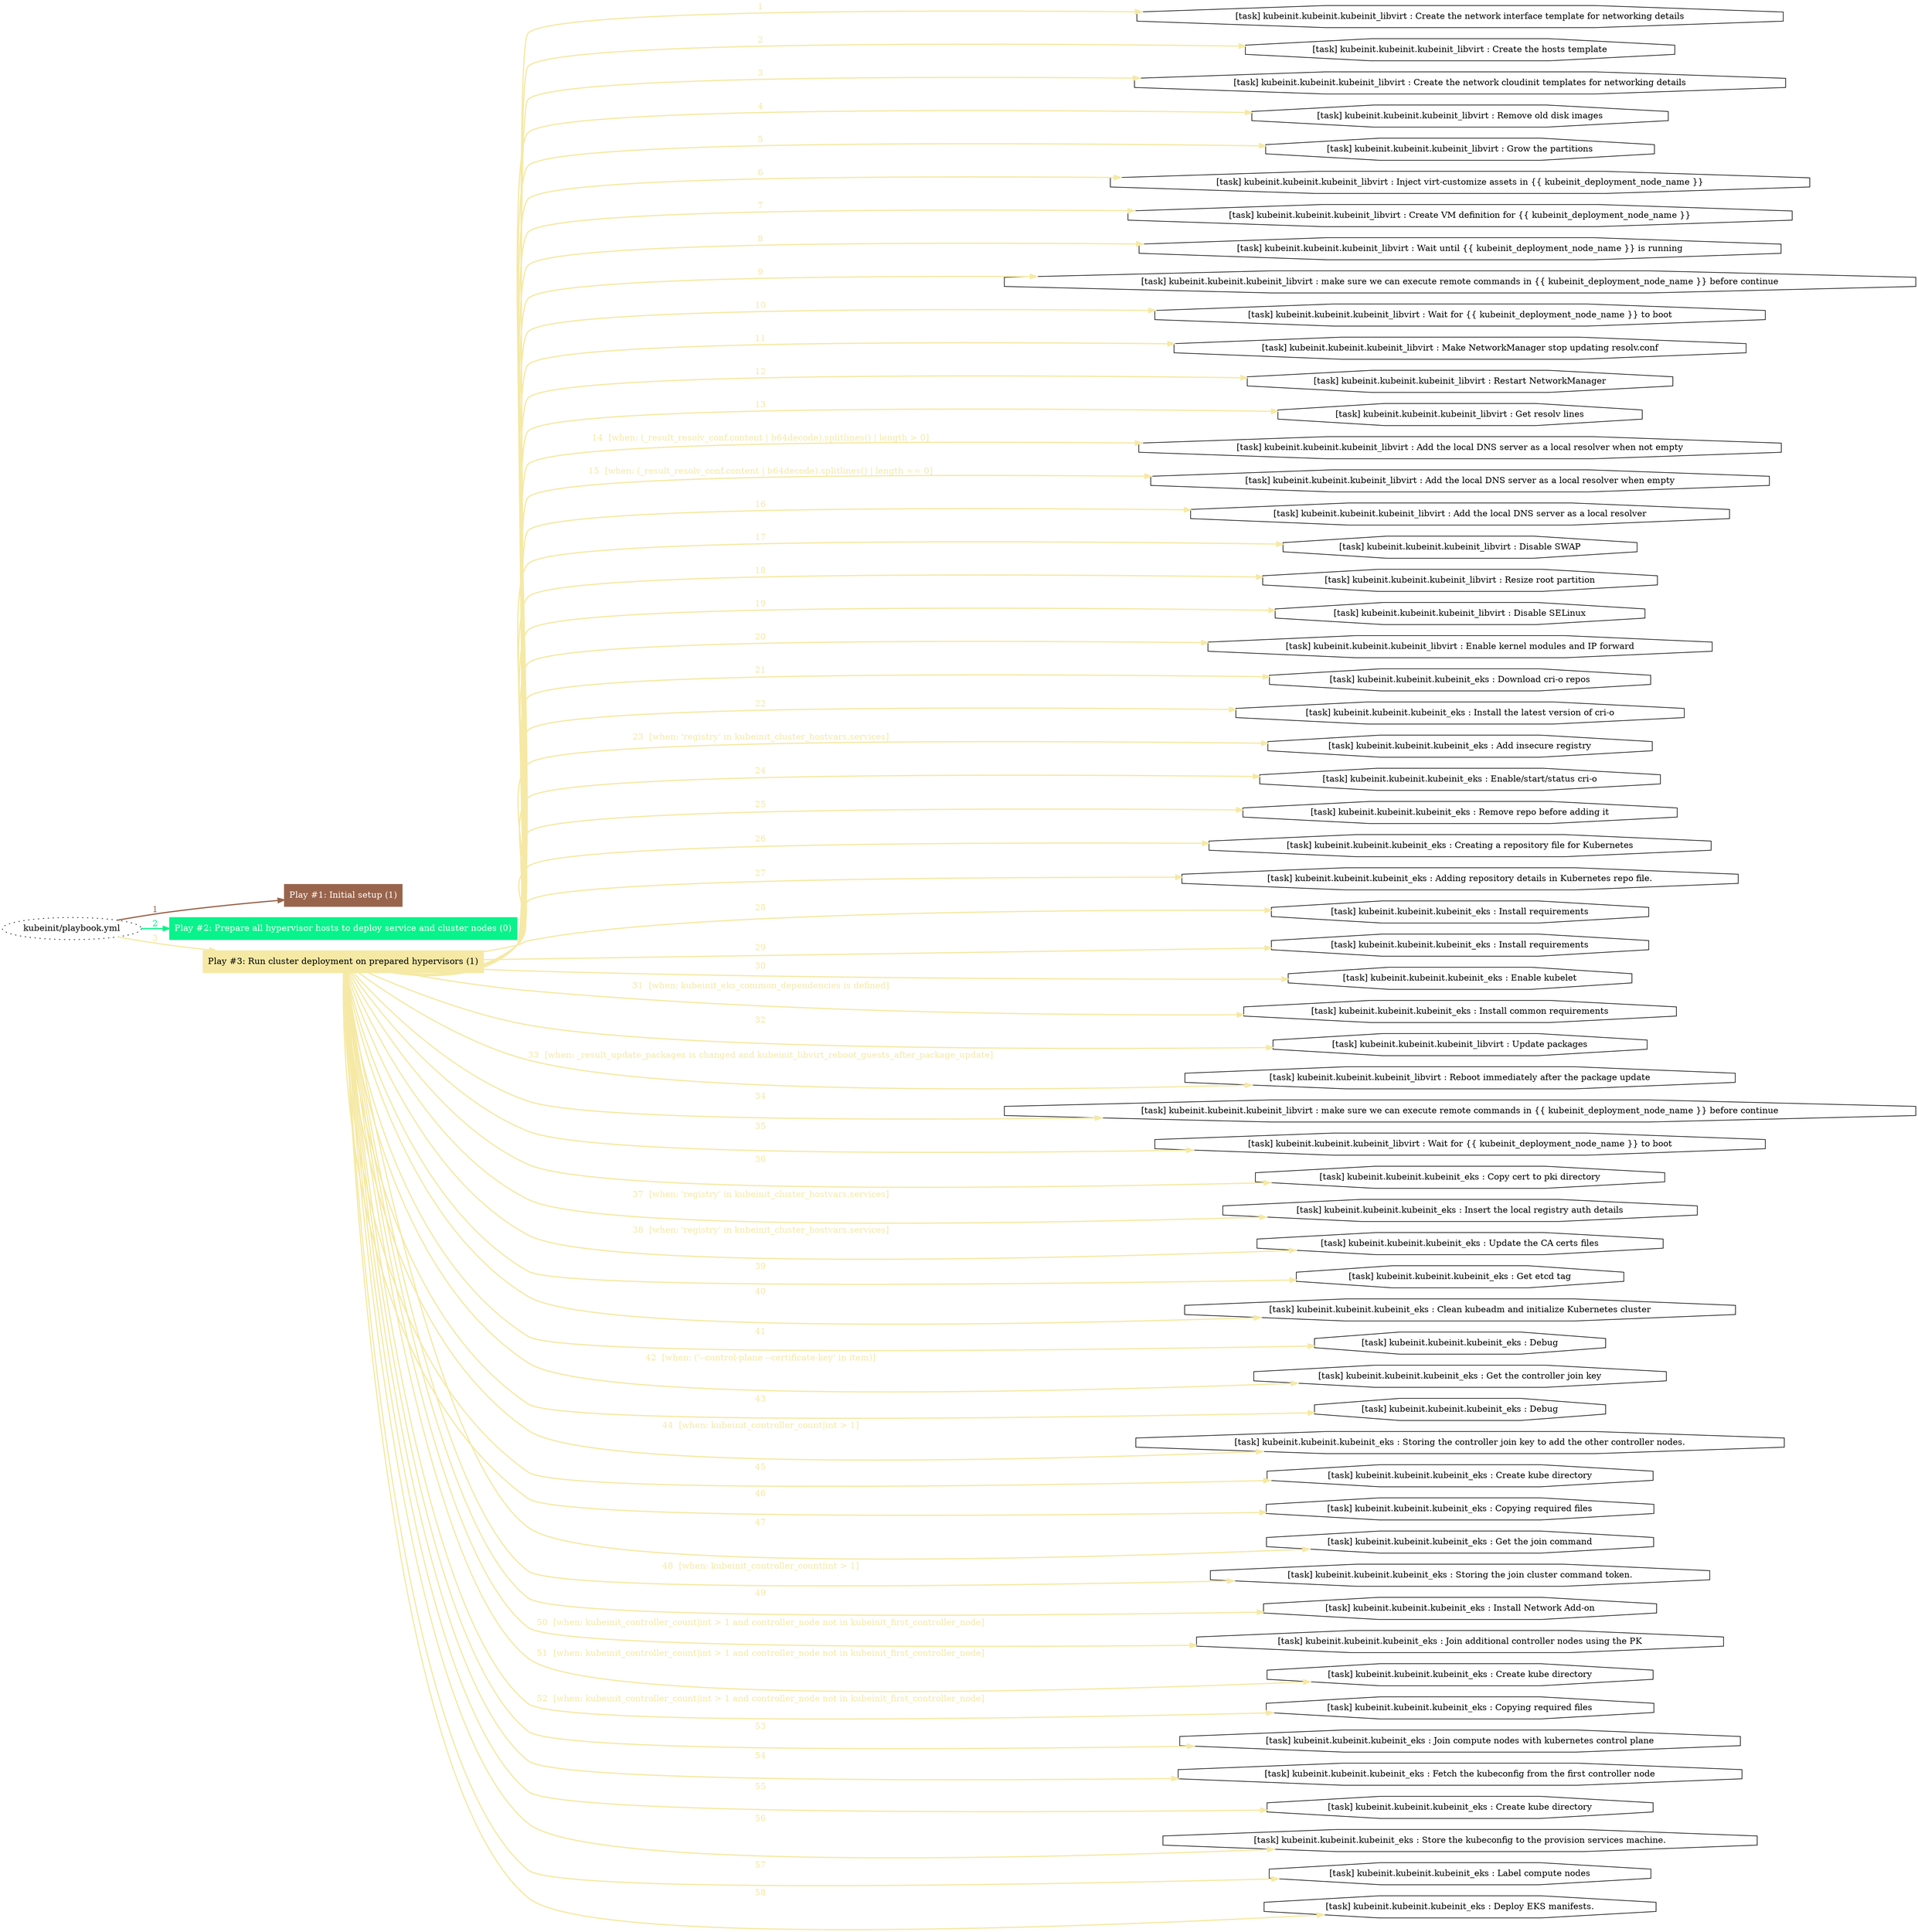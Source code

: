 digraph "kubeinit/playbook.yml "{
	graph [concentrate=true ordering=in rankdir=LR ratio=fill]
	edge [esep=5 sep=10]
	"kubeinit/playbook.yml" [id=root_node style=dotted]
	subgraph "Play #1: Initial setup (1) "{
		"Play #1: Initial setup (1)" [color="#99644c" fontcolor="#ffffff" id="play_1b2d0c10-495b-4fdb-97fd-6c26bc3b7d15" shape=box style=filled tooltip=localhost]
		"kubeinit/playbook.yml" -> "Play #1: Initial setup (1)" [label=1 color="#99644c" fontcolor="#99644c" id="edge_28f0ed8e-e67b-42d0-a609-b18fd56f5d21" style=bold]
	}
	subgraph "Play #2: Prepare all hypervisor hosts to deploy service and cluster nodes (0) "{
		"Play #2: Prepare all hypervisor hosts to deploy service and cluster nodes (0)" [color="#08f38b" fontcolor="#ffffff" id="play_2dd6cf3c-9c1d-4b2d-859c-c8bc2a048b7f" shape=box style=filled tooltip=""]
		"kubeinit/playbook.yml" -> "Play #2: Prepare all hypervisor hosts to deploy service and cluster nodes (0)" [label=2 color="#08f38b" fontcolor="#08f38b" id="edge_6b4971ea-4241-4ee2-855b-c97bf139f7a7" style=bold]
	}
	subgraph "Play #3: Run cluster deployment on prepared hypervisors (1) "{
		"Play #3: Run cluster deployment on prepared hypervisors (1)" [color="#f5e9a5" fontcolor="#000000" id="play_98d608bd-c5a7-4ff4-975c-7184a8bc7852" shape=box style=filled tooltip=localhost]
		"kubeinit/playbook.yml" -> "Play #3: Run cluster deployment on prepared hypervisors (1)" [label=3 color="#f5e9a5" fontcolor="#f5e9a5" id="edge_ab5f919b-9a98-46ec-9e75-b9800843b54d" style=bold]
		"task_c7fe1e6f-8ee0-4917-a9f6-2e97b1a85931" [label="[task] kubeinit.kubeinit.kubeinit_libvirt : Create the network interface template for networking details" id="task_c7fe1e6f-8ee0-4917-a9f6-2e97b1a85931" shape=octagon tooltip="[task] kubeinit.kubeinit.kubeinit_libvirt : Create the network interface template for networking details"]
		"Play #3: Run cluster deployment on prepared hypervisors (1)" -> "task_c7fe1e6f-8ee0-4917-a9f6-2e97b1a85931" [label=1 color="#f5e9a5" fontcolor="#f5e9a5" id="edge_033cd2ad-d0e0-4ff1-b6eb-511a5c3957ce" style=bold]
		"task_7a4c31ea-799b-4f66-9f42-c1e68bea3826" [label="[task] kubeinit.kubeinit.kubeinit_libvirt : Create the hosts template" id="task_7a4c31ea-799b-4f66-9f42-c1e68bea3826" shape=octagon tooltip="[task] kubeinit.kubeinit.kubeinit_libvirt : Create the hosts template"]
		"Play #3: Run cluster deployment on prepared hypervisors (1)" -> "task_7a4c31ea-799b-4f66-9f42-c1e68bea3826" [label=2 color="#f5e9a5" fontcolor="#f5e9a5" id="edge_b64a63ad-b811-4002-b34a-06896378215d" style=bold]
		"task_6384e40e-b689-44b5-8401-a847399a4b40" [label="[task] kubeinit.kubeinit.kubeinit_libvirt : Create the network cloudinit templates for networking details" id="task_6384e40e-b689-44b5-8401-a847399a4b40" shape=octagon tooltip="[task] kubeinit.kubeinit.kubeinit_libvirt : Create the network cloudinit templates for networking details"]
		"Play #3: Run cluster deployment on prepared hypervisors (1)" -> "task_6384e40e-b689-44b5-8401-a847399a4b40" [label=3 color="#f5e9a5" fontcolor="#f5e9a5" id="edge_48172b44-6ce6-4e5c-9160-f3e402be1635" style=bold]
		"task_b30a12e6-be66-4baa-ac1e-47c5f3a88f70" [label="[task] kubeinit.kubeinit.kubeinit_libvirt : Remove old disk images" id="task_b30a12e6-be66-4baa-ac1e-47c5f3a88f70" shape=octagon tooltip="[task] kubeinit.kubeinit.kubeinit_libvirt : Remove old disk images"]
		"Play #3: Run cluster deployment on prepared hypervisors (1)" -> "task_b30a12e6-be66-4baa-ac1e-47c5f3a88f70" [label=4 color="#f5e9a5" fontcolor="#f5e9a5" id="edge_3d14ea82-478a-4be1-901e-68d4277f5d31" style=bold]
		"task_ebcb69f5-ede1-46bc-8473-13f164089dc3" [label="[task] kubeinit.kubeinit.kubeinit_libvirt : Grow the partitions" id="task_ebcb69f5-ede1-46bc-8473-13f164089dc3" shape=octagon tooltip="[task] kubeinit.kubeinit.kubeinit_libvirt : Grow the partitions"]
		"Play #3: Run cluster deployment on prepared hypervisors (1)" -> "task_ebcb69f5-ede1-46bc-8473-13f164089dc3" [label=5 color="#f5e9a5" fontcolor="#f5e9a5" id="edge_b7b8104f-992d-44ec-bbaf-f14a3397a94b" style=bold]
		"task_79a8c9c1-b2b3-4189-b015-6106862c4e9c" [label="[task] kubeinit.kubeinit.kubeinit_libvirt : Inject virt-customize assets in {{ kubeinit_deployment_node_name }}" id="task_79a8c9c1-b2b3-4189-b015-6106862c4e9c" shape=octagon tooltip="[task] kubeinit.kubeinit.kubeinit_libvirt : Inject virt-customize assets in {{ kubeinit_deployment_node_name }}"]
		"Play #3: Run cluster deployment on prepared hypervisors (1)" -> "task_79a8c9c1-b2b3-4189-b015-6106862c4e9c" [label=6 color="#f5e9a5" fontcolor="#f5e9a5" id="edge_19f88f72-4b78-457d-893b-d72a75ab7d05" style=bold]
		"task_07fb3725-2b75-4683-b69d-a4d11d61c17a" [label="[task] kubeinit.kubeinit.kubeinit_libvirt : Create VM definition for {{ kubeinit_deployment_node_name }}" id="task_07fb3725-2b75-4683-b69d-a4d11d61c17a" shape=octagon tooltip="[task] kubeinit.kubeinit.kubeinit_libvirt : Create VM definition for {{ kubeinit_deployment_node_name }}"]
		"Play #3: Run cluster deployment on prepared hypervisors (1)" -> "task_07fb3725-2b75-4683-b69d-a4d11d61c17a" [label=7 color="#f5e9a5" fontcolor="#f5e9a5" id="edge_e81d8e89-973a-4aaf-8d77-6b2527b9a5a5" style=bold]
		"task_1eb1d495-6178-4e7e-8dfc-15e63d85ae32" [label="[task] kubeinit.kubeinit.kubeinit_libvirt : Wait until {{ kubeinit_deployment_node_name }} is running" id="task_1eb1d495-6178-4e7e-8dfc-15e63d85ae32" shape=octagon tooltip="[task] kubeinit.kubeinit.kubeinit_libvirt : Wait until {{ kubeinit_deployment_node_name }} is running"]
		"Play #3: Run cluster deployment on prepared hypervisors (1)" -> "task_1eb1d495-6178-4e7e-8dfc-15e63d85ae32" [label=8 color="#f5e9a5" fontcolor="#f5e9a5" id="edge_43dc1af1-fb89-404c-8c3d-680900465466" style=bold]
		"task_ace5de44-63f9-49b3-9d95-ad2e4918e2b9" [label="[task] kubeinit.kubeinit.kubeinit_libvirt : make sure we can execute remote commands in {{ kubeinit_deployment_node_name }} before continue" id="task_ace5de44-63f9-49b3-9d95-ad2e4918e2b9" shape=octagon tooltip="[task] kubeinit.kubeinit.kubeinit_libvirt : make sure we can execute remote commands in {{ kubeinit_deployment_node_name }} before continue"]
		"Play #3: Run cluster deployment on prepared hypervisors (1)" -> "task_ace5de44-63f9-49b3-9d95-ad2e4918e2b9" [label=9 color="#f5e9a5" fontcolor="#f5e9a5" id="edge_5028bffe-a7f5-45ac-be30-779556ad800d" style=bold]
		"task_e20da264-990d-48f8-a643-bd2152025224" [label="[task] kubeinit.kubeinit.kubeinit_libvirt : Wait for {{ kubeinit_deployment_node_name }} to boot" id="task_e20da264-990d-48f8-a643-bd2152025224" shape=octagon tooltip="[task] kubeinit.kubeinit.kubeinit_libvirt : Wait for {{ kubeinit_deployment_node_name }} to boot"]
		"Play #3: Run cluster deployment on prepared hypervisors (1)" -> "task_e20da264-990d-48f8-a643-bd2152025224" [label=10 color="#f5e9a5" fontcolor="#f5e9a5" id="edge_0c1a7c70-5d30-4867-a121-5e2284be2dfb" style=bold]
		"task_99ef5277-34ab-42d8-bd97-551593657a18" [label="[task] kubeinit.kubeinit.kubeinit_libvirt : Make NetworkManager stop updating resolv.conf" id="task_99ef5277-34ab-42d8-bd97-551593657a18" shape=octagon tooltip="[task] kubeinit.kubeinit.kubeinit_libvirt : Make NetworkManager stop updating resolv.conf"]
		"Play #3: Run cluster deployment on prepared hypervisors (1)" -> "task_99ef5277-34ab-42d8-bd97-551593657a18" [label=11 color="#f5e9a5" fontcolor="#f5e9a5" id="edge_d15b68d4-76bd-4d59-97e3-31a5480de3f6" style=bold]
		"task_282819ee-e6a1-43a4-bf07-45367d9653f6" [label="[task] kubeinit.kubeinit.kubeinit_libvirt : Restart NetworkManager" id="task_282819ee-e6a1-43a4-bf07-45367d9653f6" shape=octagon tooltip="[task] kubeinit.kubeinit.kubeinit_libvirt : Restart NetworkManager"]
		"Play #3: Run cluster deployment on prepared hypervisors (1)" -> "task_282819ee-e6a1-43a4-bf07-45367d9653f6" [label=12 color="#f5e9a5" fontcolor="#f5e9a5" id="edge_6ddab993-4f03-43bd-acca-917c3b537231" style=bold]
		"task_27a0d114-66c8-4b3f-bbe0-31ddb385b259" [label="[task] kubeinit.kubeinit.kubeinit_libvirt : Get resolv lines" id="task_27a0d114-66c8-4b3f-bbe0-31ddb385b259" shape=octagon tooltip="[task] kubeinit.kubeinit.kubeinit_libvirt : Get resolv lines"]
		"Play #3: Run cluster deployment on prepared hypervisors (1)" -> "task_27a0d114-66c8-4b3f-bbe0-31ddb385b259" [label=13 color="#f5e9a5" fontcolor="#f5e9a5" id="edge_84af098a-630e-40a8-9a73-6adbe07bfff9" style=bold]
		"task_0df6e9a3-c24e-41ee-aeb5-35cefeaed2e2" [label="[task] kubeinit.kubeinit.kubeinit_libvirt : Add the local DNS server as a local resolver when not empty" id="task_0df6e9a3-c24e-41ee-aeb5-35cefeaed2e2" shape=octagon tooltip="[task] kubeinit.kubeinit.kubeinit_libvirt : Add the local DNS server as a local resolver when not empty"]
		"Play #3: Run cluster deployment on prepared hypervisors (1)" -> "task_0df6e9a3-c24e-41ee-aeb5-35cefeaed2e2" [label="14  [when: (_result_resolv_conf.content | b64decode).splitlines() | length > 0]" color="#f5e9a5" fontcolor="#f5e9a5" id="edge_01466a95-db46-4eb8-bd5f-6f9b81a973ba" style=bold]
		"task_929e57dc-03d2-4896-a63b-c7594a4eff52" [label="[task] kubeinit.kubeinit.kubeinit_libvirt : Add the local DNS server as a local resolver when empty" id="task_929e57dc-03d2-4896-a63b-c7594a4eff52" shape=octagon tooltip="[task] kubeinit.kubeinit.kubeinit_libvirt : Add the local DNS server as a local resolver when empty"]
		"Play #3: Run cluster deployment on prepared hypervisors (1)" -> "task_929e57dc-03d2-4896-a63b-c7594a4eff52" [label="15  [when: (_result_resolv_conf.content | b64decode).splitlines() | length == 0]" color="#f5e9a5" fontcolor="#f5e9a5" id="edge_bf7f19f7-868f-4063-a808-45272ce53a8b" style=bold]
		"task_2d6c97b0-8904-449c-a69b-a0fdb1066bf5" [label="[task] kubeinit.kubeinit.kubeinit_libvirt : Add the local DNS server as a local resolver" id="task_2d6c97b0-8904-449c-a69b-a0fdb1066bf5" shape=octagon tooltip="[task] kubeinit.kubeinit.kubeinit_libvirt : Add the local DNS server as a local resolver"]
		"Play #3: Run cluster deployment on prepared hypervisors (1)" -> "task_2d6c97b0-8904-449c-a69b-a0fdb1066bf5" [label=16 color="#f5e9a5" fontcolor="#f5e9a5" id="edge_1f4e7e5d-2413-402d-b9a6-48f8c948a588" style=bold]
		"task_e2a87b5f-64d9-4fea-8059-45a7b5d32c2e" [label="[task] kubeinit.kubeinit.kubeinit_libvirt : Disable SWAP" id="task_e2a87b5f-64d9-4fea-8059-45a7b5d32c2e" shape=octagon tooltip="[task] kubeinit.kubeinit.kubeinit_libvirt : Disable SWAP"]
		"Play #3: Run cluster deployment on prepared hypervisors (1)" -> "task_e2a87b5f-64d9-4fea-8059-45a7b5d32c2e" [label=17 color="#f5e9a5" fontcolor="#f5e9a5" id="edge_28692714-38a4-472a-baeb-6fab6bd013f3" style=bold]
		"task_1c1e401b-f47f-4718-bd61-164b4ae72b73" [label="[task] kubeinit.kubeinit.kubeinit_libvirt : Resize root partition" id="task_1c1e401b-f47f-4718-bd61-164b4ae72b73" shape=octagon tooltip="[task] kubeinit.kubeinit.kubeinit_libvirt : Resize root partition"]
		"Play #3: Run cluster deployment on prepared hypervisors (1)" -> "task_1c1e401b-f47f-4718-bd61-164b4ae72b73" [label=18 color="#f5e9a5" fontcolor="#f5e9a5" id="edge_e22f3a9d-9e9e-43ae-ab86-d1602decd263" style=bold]
		"task_42d02812-9ba5-42f0-aa05-93d05df4bbcc" [label="[task] kubeinit.kubeinit.kubeinit_libvirt : Disable SELinux" id="task_42d02812-9ba5-42f0-aa05-93d05df4bbcc" shape=octagon tooltip="[task] kubeinit.kubeinit.kubeinit_libvirt : Disable SELinux"]
		"Play #3: Run cluster deployment on prepared hypervisors (1)" -> "task_42d02812-9ba5-42f0-aa05-93d05df4bbcc" [label=19 color="#f5e9a5" fontcolor="#f5e9a5" id="edge_01fa6752-aadc-40cc-87ae-46c75268b639" style=bold]
		"task_dac1b904-35aa-4f4c-99c5-9d5fd99f8283" [label="[task] kubeinit.kubeinit.kubeinit_libvirt : Enable kernel modules and IP forward" id="task_dac1b904-35aa-4f4c-99c5-9d5fd99f8283" shape=octagon tooltip="[task] kubeinit.kubeinit.kubeinit_libvirt : Enable kernel modules and IP forward"]
		"Play #3: Run cluster deployment on prepared hypervisors (1)" -> "task_dac1b904-35aa-4f4c-99c5-9d5fd99f8283" [label=20 color="#f5e9a5" fontcolor="#f5e9a5" id="edge_48993e16-3ace-4e8c-b2dc-68d03fd08d7c" style=bold]
		"task_9099e18d-d98e-47f6-afe5-a9d6bd6f2166" [label="[task] kubeinit.kubeinit.kubeinit_eks : Download cri-o repos" id="task_9099e18d-d98e-47f6-afe5-a9d6bd6f2166" shape=octagon tooltip="[task] kubeinit.kubeinit.kubeinit_eks : Download cri-o repos"]
		"Play #3: Run cluster deployment on prepared hypervisors (1)" -> "task_9099e18d-d98e-47f6-afe5-a9d6bd6f2166" [label=21 color="#f5e9a5" fontcolor="#f5e9a5" id="edge_be740a69-b757-4851-b6b3-4cb4bec48a48" style=bold]
		"task_85408233-faea-4dc6-b27a-5825f43ad311" [label="[task] kubeinit.kubeinit.kubeinit_eks : Install the latest version of cri-o" id="task_85408233-faea-4dc6-b27a-5825f43ad311" shape=octagon tooltip="[task] kubeinit.kubeinit.kubeinit_eks : Install the latest version of cri-o"]
		"Play #3: Run cluster deployment on prepared hypervisors (1)" -> "task_85408233-faea-4dc6-b27a-5825f43ad311" [label=22 color="#f5e9a5" fontcolor="#f5e9a5" id="edge_18169901-0bb7-45e0-8ac2-24e1e817c576" style=bold]
		"task_462d7323-765e-4c10-a064-9eb558547250" [label="[task] kubeinit.kubeinit.kubeinit_eks : Add insecure registry" id="task_462d7323-765e-4c10-a064-9eb558547250" shape=octagon tooltip="[task] kubeinit.kubeinit.kubeinit_eks : Add insecure registry"]
		"Play #3: Run cluster deployment on prepared hypervisors (1)" -> "task_462d7323-765e-4c10-a064-9eb558547250" [label="23  [when: 'registry' in kubeinit_cluster_hostvars.services]" color="#f5e9a5" fontcolor="#f5e9a5" id="edge_2539b01e-cf1d-463b-9565-b6fb7f7040f2" style=bold]
		"task_29a0191b-a561-4d57-8b56-c4ee83c78c25" [label="[task] kubeinit.kubeinit.kubeinit_eks : Enable/start/status cri-o" id="task_29a0191b-a561-4d57-8b56-c4ee83c78c25" shape=octagon tooltip="[task] kubeinit.kubeinit.kubeinit_eks : Enable/start/status cri-o"]
		"Play #3: Run cluster deployment on prepared hypervisors (1)" -> "task_29a0191b-a561-4d57-8b56-c4ee83c78c25" [label=24 color="#f5e9a5" fontcolor="#f5e9a5" id="edge_a20c6a97-4d43-493a-9f97-c808abba8b60" style=bold]
		"task_b43d2bdf-7ca8-447f-9a7f-41ad11b99d13" [label="[task] kubeinit.kubeinit.kubeinit_eks : Remove repo before adding it" id="task_b43d2bdf-7ca8-447f-9a7f-41ad11b99d13" shape=octagon tooltip="[task] kubeinit.kubeinit.kubeinit_eks : Remove repo before adding it"]
		"Play #3: Run cluster deployment on prepared hypervisors (1)" -> "task_b43d2bdf-7ca8-447f-9a7f-41ad11b99d13" [label=25 color="#f5e9a5" fontcolor="#f5e9a5" id="edge_6da1d0ad-e5a4-4b9c-bf55-c6aec8ceb45a" style=bold]
		"task_e0035472-5a38-478e-91d0-8131fa4c0ab4" [label="[task] kubeinit.kubeinit.kubeinit_eks : Creating a repository file for Kubernetes" id="task_e0035472-5a38-478e-91d0-8131fa4c0ab4" shape=octagon tooltip="[task] kubeinit.kubeinit.kubeinit_eks : Creating a repository file for Kubernetes"]
		"Play #3: Run cluster deployment on prepared hypervisors (1)" -> "task_e0035472-5a38-478e-91d0-8131fa4c0ab4" [label=26 color="#f5e9a5" fontcolor="#f5e9a5" id="edge_77eb3210-c28f-454c-83f8-9c7f5dc04de8" style=bold]
		"task_6cdc6387-0da8-422e-a71b-ed316aebf8ae" [label="[task] kubeinit.kubeinit.kubeinit_eks : Adding repository details in Kubernetes repo file." id="task_6cdc6387-0da8-422e-a71b-ed316aebf8ae" shape=octagon tooltip="[task] kubeinit.kubeinit.kubeinit_eks : Adding repository details in Kubernetes repo file."]
		"Play #3: Run cluster deployment on prepared hypervisors (1)" -> "task_6cdc6387-0da8-422e-a71b-ed316aebf8ae" [label=27 color="#f5e9a5" fontcolor="#f5e9a5" id="edge_de2c34e4-0ee2-4027-9d85-2ad3ad78eb74" style=bold]
		"task_4bd87d40-9c4c-4a6f-9b41-2e39a74f2e71" [label="[task] kubeinit.kubeinit.kubeinit_eks : Install requirements" id="task_4bd87d40-9c4c-4a6f-9b41-2e39a74f2e71" shape=octagon tooltip="[task] kubeinit.kubeinit.kubeinit_eks : Install requirements"]
		"Play #3: Run cluster deployment on prepared hypervisors (1)" -> "task_4bd87d40-9c4c-4a6f-9b41-2e39a74f2e71" [label=28 color="#f5e9a5" fontcolor="#f5e9a5" id="edge_c906b9e3-a6a7-489c-b7e1-67b1e69b5253" style=bold]
		"task_7d0fa3fb-7282-4423-b1d1-6551db74e7c7" [label="[task] kubeinit.kubeinit.kubeinit_eks : Install requirements" id="task_7d0fa3fb-7282-4423-b1d1-6551db74e7c7" shape=octagon tooltip="[task] kubeinit.kubeinit.kubeinit_eks : Install requirements"]
		"Play #3: Run cluster deployment on prepared hypervisors (1)" -> "task_7d0fa3fb-7282-4423-b1d1-6551db74e7c7" [label=29 color="#f5e9a5" fontcolor="#f5e9a5" id="edge_4a59d0f8-b09b-4a98-b7ce-c7c994ee3f4d" style=bold]
		"task_f8f4ee53-76d9-4e7a-a88a-ab08cad5ed3d" [label="[task] kubeinit.kubeinit.kubeinit_eks : Enable kubelet" id="task_f8f4ee53-76d9-4e7a-a88a-ab08cad5ed3d" shape=octagon tooltip="[task] kubeinit.kubeinit.kubeinit_eks : Enable kubelet"]
		"Play #3: Run cluster deployment on prepared hypervisors (1)" -> "task_f8f4ee53-76d9-4e7a-a88a-ab08cad5ed3d" [label=30 color="#f5e9a5" fontcolor="#f5e9a5" id="edge_ebf90634-c39f-4c8a-b0ab-d7d55e09ba0f" style=bold]
		"task_6cfe2f7b-c93a-41ac-8433-027e12a45201" [label="[task] kubeinit.kubeinit.kubeinit_eks : Install common requirements" id="task_6cfe2f7b-c93a-41ac-8433-027e12a45201" shape=octagon tooltip="[task] kubeinit.kubeinit.kubeinit_eks : Install common requirements"]
		"Play #3: Run cluster deployment on prepared hypervisors (1)" -> "task_6cfe2f7b-c93a-41ac-8433-027e12a45201" [label="31  [when: kubeinit_eks_common_dependencies is defined]" color="#f5e9a5" fontcolor="#f5e9a5" id="edge_83d52d43-5846-4fb8-bdfc-96dfeeadd17e" style=bold]
		"task_fb5cf226-a929-4d76-aa45-330f32875cb5" [label="[task] kubeinit.kubeinit.kubeinit_libvirt : Update packages" id="task_fb5cf226-a929-4d76-aa45-330f32875cb5" shape=octagon tooltip="[task] kubeinit.kubeinit.kubeinit_libvirt : Update packages"]
		"Play #3: Run cluster deployment on prepared hypervisors (1)" -> "task_fb5cf226-a929-4d76-aa45-330f32875cb5" [label=32 color="#f5e9a5" fontcolor="#f5e9a5" id="edge_5831d28a-fed6-4842-9efe-684ef28c7a22" style=bold]
		"task_36073ab8-0b3d-4fe3-a719-7780296400fe" [label="[task] kubeinit.kubeinit.kubeinit_libvirt : Reboot immediately after the package update" id="task_36073ab8-0b3d-4fe3-a719-7780296400fe" shape=octagon tooltip="[task] kubeinit.kubeinit.kubeinit_libvirt : Reboot immediately after the package update"]
		"Play #3: Run cluster deployment on prepared hypervisors (1)" -> "task_36073ab8-0b3d-4fe3-a719-7780296400fe" [label="33  [when: _result_update_packages is changed and kubeinit_libvirt_reboot_guests_after_package_update]" color="#f5e9a5" fontcolor="#f5e9a5" id="edge_cb0036e9-ae0a-49e7-877b-8a6384ee7525" style=bold]
		"task_1986551d-05c3-4064-9223-d002c7dd9fc3" [label="[task] kubeinit.kubeinit.kubeinit_libvirt : make sure we can execute remote commands in {{ kubeinit_deployment_node_name }} before continue" id="task_1986551d-05c3-4064-9223-d002c7dd9fc3" shape=octagon tooltip="[task] kubeinit.kubeinit.kubeinit_libvirt : make sure we can execute remote commands in {{ kubeinit_deployment_node_name }} before continue"]
		"Play #3: Run cluster deployment on prepared hypervisors (1)" -> "task_1986551d-05c3-4064-9223-d002c7dd9fc3" [label=34 color="#f5e9a5" fontcolor="#f5e9a5" id="edge_339507f8-7282-4224-9479-779cfd4f064b" style=bold]
		"task_f91ed92b-8be1-4d91-9dc1-600cd1bbf044" [label="[task] kubeinit.kubeinit.kubeinit_libvirt : Wait for {{ kubeinit_deployment_node_name }} to boot" id="task_f91ed92b-8be1-4d91-9dc1-600cd1bbf044" shape=octagon tooltip="[task] kubeinit.kubeinit.kubeinit_libvirt : Wait for {{ kubeinit_deployment_node_name }} to boot"]
		"Play #3: Run cluster deployment on prepared hypervisors (1)" -> "task_f91ed92b-8be1-4d91-9dc1-600cd1bbf044" [label=35 color="#f5e9a5" fontcolor="#f5e9a5" id="edge_aab3c85c-58db-40cc-99b3-1cc7208a67e7" style=bold]
		"task_326f3765-8996-4174-8b36-d5c929405c19" [label="[task] kubeinit.kubeinit.kubeinit_eks : Copy cert to pki directory" id="task_326f3765-8996-4174-8b36-d5c929405c19" shape=octagon tooltip="[task] kubeinit.kubeinit.kubeinit_eks : Copy cert to pki directory"]
		"Play #3: Run cluster deployment on prepared hypervisors (1)" -> "task_326f3765-8996-4174-8b36-d5c929405c19" [label=36 color="#f5e9a5" fontcolor="#f5e9a5" id="edge_2e3b3bc3-b4ff-4a73-b228-13c278d89ef2" style=bold]
		"task_e232170d-6fae-4ec1-8d57-da42fd983d86" [label="[task] kubeinit.kubeinit.kubeinit_eks : Insert the local registry auth details" id="task_e232170d-6fae-4ec1-8d57-da42fd983d86" shape=octagon tooltip="[task] kubeinit.kubeinit.kubeinit_eks : Insert the local registry auth details"]
		"Play #3: Run cluster deployment on prepared hypervisors (1)" -> "task_e232170d-6fae-4ec1-8d57-da42fd983d86" [label="37  [when: 'registry' in kubeinit_cluster_hostvars.services]" color="#f5e9a5" fontcolor="#f5e9a5" id="edge_33825696-964a-4a65-bf3e-a123e1ddc0b0" style=bold]
		"task_de7ec3ce-5b3d-4bd8-ad87-9d0cb701753c" [label="[task] kubeinit.kubeinit.kubeinit_eks : Update the CA certs files" id="task_de7ec3ce-5b3d-4bd8-ad87-9d0cb701753c" shape=octagon tooltip="[task] kubeinit.kubeinit.kubeinit_eks : Update the CA certs files"]
		"Play #3: Run cluster deployment on prepared hypervisors (1)" -> "task_de7ec3ce-5b3d-4bd8-ad87-9d0cb701753c" [label="38  [when: 'registry' in kubeinit_cluster_hostvars.services]" color="#f5e9a5" fontcolor="#f5e9a5" id="edge_12ede1ba-13cb-43e1-ac68-7ad9690959e6" style=bold]
		"task_8fadbbf8-9997-4405-b4c0-49192e94902b" [label="[task] kubeinit.kubeinit.kubeinit_eks : Get etcd tag" id="task_8fadbbf8-9997-4405-b4c0-49192e94902b" shape=octagon tooltip="[task] kubeinit.kubeinit.kubeinit_eks : Get etcd tag"]
		"Play #3: Run cluster deployment on prepared hypervisors (1)" -> "task_8fadbbf8-9997-4405-b4c0-49192e94902b" [label=39 color="#f5e9a5" fontcolor="#f5e9a5" id="edge_63d0d324-80d9-42de-85ae-89cd314de965" style=bold]
		"task_8d40a101-9c06-440d-9984-00476164abdb" [label="[task] kubeinit.kubeinit.kubeinit_eks : Clean kubeadm and initialize Kubernetes cluster" id="task_8d40a101-9c06-440d-9984-00476164abdb" shape=octagon tooltip="[task] kubeinit.kubeinit.kubeinit_eks : Clean kubeadm and initialize Kubernetes cluster"]
		"Play #3: Run cluster deployment on prepared hypervisors (1)" -> "task_8d40a101-9c06-440d-9984-00476164abdb" [label=40 color="#f5e9a5" fontcolor="#f5e9a5" id="edge_98bca966-6211-4377-bbfa-98c80ac2c2e0" style=bold]
		"task_31b76e3e-f68f-4f83-a09b-9a48cb0797cc" [label="[task] kubeinit.kubeinit.kubeinit_eks : Debug" id="task_31b76e3e-f68f-4f83-a09b-9a48cb0797cc" shape=octagon tooltip="[task] kubeinit.kubeinit.kubeinit_eks : Debug"]
		"Play #3: Run cluster deployment on prepared hypervisors (1)" -> "task_31b76e3e-f68f-4f83-a09b-9a48cb0797cc" [label=41 color="#f5e9a5" fontcolor="#f5e9a5" id="edge_02bab231-9366-42ec-8120-08d902f46946" style=bold]
		"task_f99180f3-cf20-48b3-80d4-13078288908f" [label="[task] kubeinit.kubeinit.kubeinit_eks : Get the controller join key" id="task_f99180f3-cf20-48b3-80d4-13078288908f" shape=octagon tooltip="[task] kubeinit.kubeinit.kubeinit_eks : Get the controller join key"]
		"Play #3: Run cluster deployment on prepared hypervisors (1)" -> "task_f99180f3-cf20-48b3-80d4-13078288908f" [label="42  [when: ('--control-plane --certificate-key' in item)]" color="#f5e9a5" fontcolor="#f5e9a5" id="edge_67915870-a5cd-49f5-9131-3b63ea03cf2b" style=bold]
		"task_075aa904-c2d0-48bb-88bc-3d09b3026f1a" [label="[task] kubeinit.kubeinit.kubeinit_eks : Debug" id="task_075aa904-c2d0-48bb-88bc-3d09b3026f1a" shape=octagon tooltip="[task] kubeinit.kubeinit.kubeinit_eks : Debug"]
		"Play #3: Run cluster deployment on prepared hypervisors (1)" -> "task_075aa904-c2d0-48bb-88bc-3d09b3026f1a" [label=43 color="#f5e9a5" fontcolor="#f5e9a5" id="edge_4992cb74-adfa-4031-bda7-3cdac0789a04" style=bold]
		"task_78850bb8-c244-4ea1-ae2f-83f72b39ac1a" [label="[task] kubeinit.kubeinit.kubeinit_eks : Storing the controller join key to add the other controller nodes." id="task_78850bb8-c244-4ea1-ae2f-83f72b39ac1a" shape=octagon tooltip="[task] kubeinit.kubeinit.kubeinit_eks : Storing the controller join key to add the other controller nodes."]
		"Play #3: Run cluster deployment on prepared hypervisors (1)" -> "task_78850bb8-c244-4ea1-ae2f-83f72b39ac1a" [label="44  [when: kubeinit_controller_count|int > 1]" color="#f5e9a5" fontcolor="#f5e9a5" id="edge_05fbf451-28f5-4ba0-8d6f-cb0eea0297dd" style=bold]
		"task_32bffb52-463b-4c2f-990b-488c482afe8c" [label="[task] kubeinit.kubeinit.kubeinit_eks : Create kube directory" id="task_32bffb52-463b-4c2f-990b-488c482afe8c" shape=octagon tooltip="[task] kubeinit.kubeinit.kubeinit_eks : Create kube directory"]
		"Play #3: Run cluster deployment on prepared hypervisors (1)" -> "task_32bffb52-463b-4c2f-990b-488c482afe8c" [label=45 color="#f5e9a5" fontcolor="#f5e9a5" id="edge_a1c8d0a5-be15-4142-8c51-33be0827cd74" style=bold]
		"task_29ba89b4-021c-472c-900c-179f788e15c7" [label="[task] kubeinit.kubeinit.kubeinit_eks : Copying required files" id="task_29ba89b4-021c-472c-900c-179f788e15c7" shape=octagon tooltip="[task] kubeinit.kubeinit.kubeinit_eks : Copying required files"]
		"Play #3: Run cluster deployment on prepared hypervisors (1)" -> "task_29ba89b4-021c-472c-900c-179f788e15c7" [label=46 color="#f5e9a5" fontcolor="#f5e9a5" id="edge_4accd8a3-250a-4be6-8de6-2e0330c32f26" style=bold]
		"task_6bfb5560-d0b7-4383-8c36-3d6171ebcfcb" [label="[task] kubeinit.kubeinit.kubeinit_eks : Get the join command" id="task_6bfb5560-d0b7-4383-8c36-3d6171ebcfcb" shape=octagon tooltip="[task] kubeinit.kubeinit.kubeinit_eks : Get the join command"]
		"Play #3: Run cluster deployment on prepared hypervisors (1)" -> "task_6bfb5560-d0b7-4383-8c36-3d6171ebcfcb" [label=47 color="#f5e9a5" fontcolor="#f5e9a5" id="edge_2cd11a63-501a-4a8d-96be-5b769711b9d3" style=bold]
		"task_0dee1f2a-6179-4e0b-a960-42e0dd22b079" [label="[task] kubeinit.kubeinit.kubeinit_eks : Storing the join cluster command token." id="task_0dee1f2a-6179-4e0b-a960-42e0dd22b079" shape=octagon tooltip="[task] kubeinit.kubeinit.kubeinit_eks : Storing the join cluster command token."]
		"Play #3: Run cluster deployment on prepared hypervisors (1)" -> "task_0dee1f2a-6179-4e0b-a960-42e0dd22b079" [label="48  [when: kubeinit_controller_count|int > 1]" color="#f5e9a5" fontcolor="#f5e9a5" id="edge_98d7fbcf-11a6-4ecb-aaed-27e37a0ce084" style=bold]
		"task_f18b5933-452c-4869-aec6-3e6a7c47ffba" [label="[task] kubeinit.kubeinit.kubeinit_eks : Install Network Add-on" id="task_f18b5933-452c-4869-aec6-3e6a7c47ffba" shape=octagon tooltip="[task] kubeinit.kubeinit.kubeinit_eks : Install Network Add-on"]
		"Play #3: Run cluster deployment on prepared hypervisors (1)" -> "task_f18b5933-452c-4869-aec6-3e6a7c47ffba" [label=49 color="#f5e9a5" fontcolor="#f5e9a5" id="edge_e05083b5-9e58-4b9e-9ebe-a2c58a105027" style=bold]
		"task_b77f63bb-d79f-45c4-a282-8f88d627f72a" [label="[task] kubeinit.kubeinit.kubeinit_eks : Join additional controller nodes using the PK" id="task_b77f63bb-d79f-45c4-a282-8f88d627f72a" shape=octagon tooltip="[task] kubeinit.kubeinit.kubeinit_eks : Join additional controller nodes using the PK"]
		"Play #3: Run cluster deployment on prepared hypervisors (1)" -> "task_b77f63bb-d79f-45c4-a282-8f88d627f72a" [label="50  [when: kubeinit_controller_count|int > 1 and controller_node not in kubeinit_first_controller_node]" color="#f5e9a5" fontcolor="#f5e9a5" id="edge_d5e45982-3eb7-4e4c-a0b6-234b098f5a8e" style=bold]
		"task_15f090ec-a9b6-4b97-a8e3-7ffec5426eeb" [label="[task] kubeinit.kubeinit.kubeinit_eks : Create kube directory" id="task_15f090ec-a9b6-4b97-a8e3-7ffec5426eeb" shape=octagon tooltip="[task] kubeinit.kubeinit.kubeinit_eks : Create kube directory"]
		"Play #3: Run cluster deployment on prepared hypervisors (1)" -> "task_15f090ec-a9b6-4b97-a8e3-7ffec5426eeb" [label="51  [when: kubeinit_controller_count|int > 1 and controller_node not in kubeinit_first_controller_node]" color="#f5e9a5" fontcolor="#f5e9a5" id="edge_3d8a8f05-95b3-4fcf-828d-ae2450934f91" style=bold]
		"task_2d18d254-31a2-4417-9282-396b8b0c8a6d" [label="[task] kubeinit.kubeinit.kubeinit_eks : Copying required files" id="task_2d18d254-31a2-4417-9282-396b8b0c8a6d" shape=octagon tooltip="[task] kubeinit.kubeinit.kubeinit_eks : Copying required files"]
		"Play #3: Run cluster deployment on prepared hypervisors (1)" -> "task_2d18d254-31a2-4417-9282-396b8b0c8a6d" [label="52  [when: kubeinit_controller_count|int > 1 and controller_node not in kubeinit_first_controller_node]" color="#f5e9a5" fontcolor="#f5e9a5" id="edge_0e19845c-37ef-4458-9950-04fcdcd8d674" style=bold]
		"task_43ebc028-f134-4f51-9c36-39c872854ca4" [label="[task] kubeinit.kubeinit.kubeinit_eks : Join compute nodes with kubernetes control plane" id="task_43ebc028-f134-4f51-9c36-39c872854ca4" shape=octagon tooltip="[task] kubeinit.kubeinit.kubeinit_eks : Join compute nodes with kubernetes control plane"]
		"Play #3: Run cluster deployment on prepared hypervisors (1)" -> "task_43ebc028-f134-4f51-9c36-39c872854ca4" [label=53 color="#f5e9a5" fontcolor="#f5e9a5" id="edge_269bf4d1-cf1a-4335-84a5-85a1bbceba46" style=bold]
		"task_e1bd625c-e227-4480-baf3-725413ecf3c1" [label="[task] kubeinit.kubeinit.kubeinit_eks : Fetch the kubeconfig from the first controller node" id="task_e1bd625c-e227-4480-baf3-725413ecf3c1" shape=octagon tooltip="[task] kubeinit.kubeinit.kubeinit_eks : Fetch the kubeconfig from the first controller node"]
		"Play #3: Run cluster deployment on prepared hypervisors (1)" -> "task_e1bd625c-e227-4480-baf3-725413ecf3c1" [label=54 color="#f5e9a5" fontcolor="#f5e9a5" id="edge_0b870faa-cbe1-4a5f-a48f-ed8d6bff19e1" style=bold]
		"task_a1adb387-ec3e-42fb-9451-c6f04d2a1149" [label="[task] kubeinit.kubeinit.kubeinit_eks : Create kube directory" id="task_a1adb387-ec3e-42fb-9451-c6f04d2a1149" shape=octagon tooltip="[task] kubeinit.kubeinit.kubeinit_eks : Create kube directory"]
		"Play #3: Run cluster deployment on prepared hypervisors (1)" -> "task_a1adb387-ec3e-42fb-9451-c6f04d2a1149" [label=55 color="#f5e9a5" fontcolor="#f5e9a5" id="edge_326d83cc-64c2-463b-b461-6677361eb670" style=bold]
		"task_63818ac4-a1d1-403c-b923-2129cd1c0687" [label="[task] kubeinit.kubeinit.kubeinit_eks : Store the kubeconfig to the provision services machine." id="task_63818ac4-a1d1-403c-b923-2129cd1c0687" shape=octagon tooltip="[task] kubeinit.kubeinit.kubeinit_eks : Store the kubeconfig to the provision services machine."]
		"Play #3: Run cluster deployment on prepared hypervisors (1)" -> "task_63818ac4-a1d1-403c-b923-2129cd1c0687" [label=56 color="#f5e9a5" fontcolor="#f5e9a5" id="edge_4a995719-f321-42c0-905e-8c95efe4fe5e" style=bold]
		"task_ea308e56-42fe-405e-bc77-bd4f6527389d" [label="[task] kubeinit.kubeinit.kubeinit_eks : Label compute nodes" id="task_ea308e56-42fe-405e-bc77-bd4f6527389d" shape=octagon tooltip="[task] kubeinit.kubeinit.kubeinit_eks : Label compute nodes"]
		"Play #3: Run cluster deployment on prepared hypervisors (1)" -> "task_ea308e56-42fe-405e-bc77-bd4f6527389d" [label=57 color="#f5e9a5" fontcolor="#f5e9a5" id="edge_ebe59735-4267-48fb-8e77-3b14e7a93d62" style=bold]
		"task_5fdb8f2b-62c2-41e8-a479-3a3237267163" [label="[task] kubeinit.kubeinit.kubeinit_eks : Deploy EKS manifests." id="task_5fdb8f2b-62c2-41e8-a479-3a3237267163" shape=octagon tooltip="[task] kubeinit.kubeinit.kubeinit_eks : Deploy EKS manifests."]
		"Play #3: Run cluster deployment on prepared hypervisors (1)" -> "task_5fdb8f2b-62c2-41e8-a479-3a3237267163" [label=58 color="#f5e9a5" fontcolor="#f5e9a5" id="edge_97c0432d-02ca-44ec-bc1f-dfeb9554044c" style=bold]
	}
}
